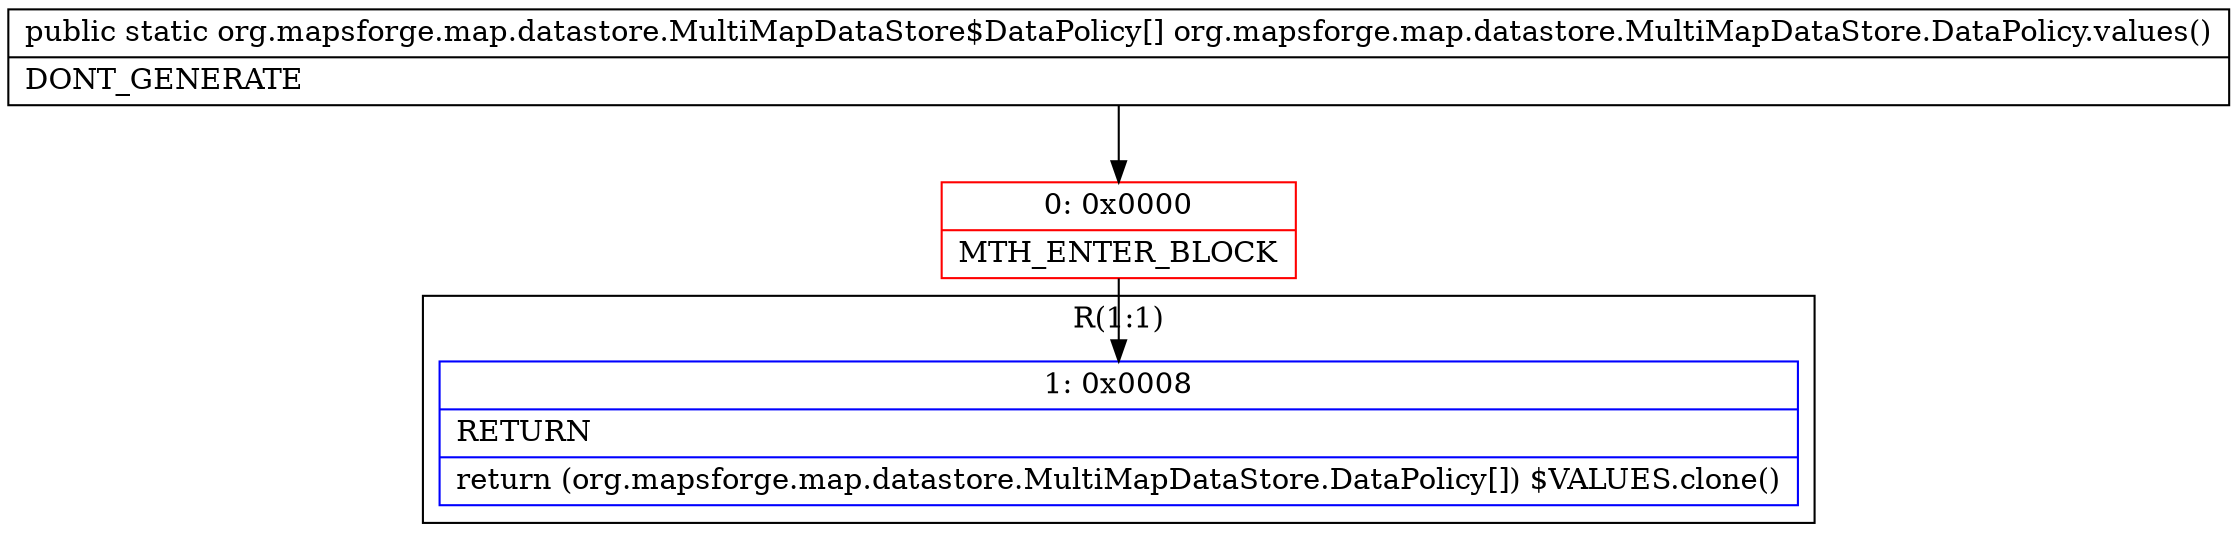 digraph "CFG fororg.mapsforge.map.datastore.MultiMapDataStore.DataPolicy.values()[Lorg\/mapsforge\/map\/datastore\/MultiMapDataStore$DataPolicy;" {
subgraph cluster_Region_248580451 {
label = "R(1:1)";
node [shape=record,color=blue];
Node_1 [shape=record,label="{1\:\ 0x0008|RETURN\l|return (org.mapsforge.map.datastore.MultiMapDataStore.DataPolicy[]) $VALUES.clone()\l}"];
}
Node_0 [shape=record,color=red,label="{0\:\ 0x0000|MTH_ENTER_BLOCK\l}"];
MethodNode[shape=record,label="{public static org.mapsforge.map.datastore.MultiMapDataStore$DataPolicy[] org.mapsforge.map.datastore.MultiMapDataStore.DataPolicy.values()  | DONT_GENERATE\l}"];
MethodNode -> Node_0;
Node_0 -> Node_1;
}

